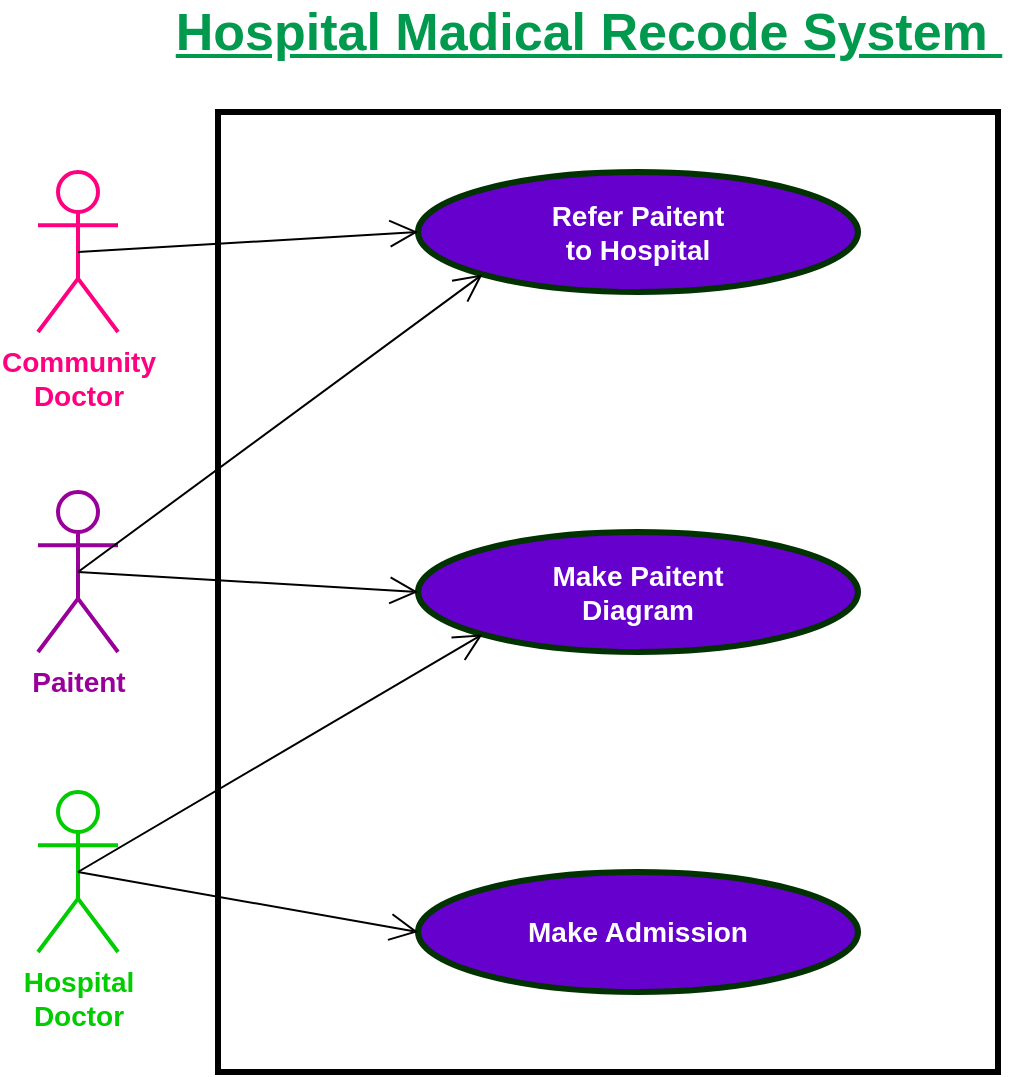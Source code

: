 <mxfile>
    <diagram id="wcw7VzHhw5dpSZtMeyUG" name="Page-1">
        <mxGraphModel dx="1044" dy="388" grid="1" gridSize="10" guides="1" tooltips="1" connect="1" arrows="1" fold="1" page="1" pageScale="1" pageWidth="850" pageHeight="1100" math="0" shadow="0">
            <root>
                <mxCell id="0"/>
                <mxCell id="1" parent="0"/>
                <mxCell id="36" value="Object" style="html=1;strokeColor=#000000;strokeWidth=3;" parent="1" vertex="1">
                    <mxGeometry x="230" y="80" width="390" height="480" as="geometry"/>
                </mxCell>
                <mxCell id="2" value="&lt;b style=&quot;font-size: 14px&quot;&gt;Refer Paitent&lt;br&gt;to Hospital&lt;/b&gt;" style="ellipse;whiteSpace=wrap;html=1;fontColor=#ffffff;strokeWidth=3;strokeColor=#003300;fillColor=#6600CC;" parent="1" vertex="1">
                    <mxGeometry x="330" y="110" width="220" height="60" as="geometry"/>
                </mxCell>
                <mxCell id="5" value="&lt;span style=&quot;font-size: 14px&quot;&gt;&lt;b&gt;Make Admission&lt;/b&gt;&lt;/span&gt;" style="ellipse;whiteSpace=wrap;html=1;fontColor=#ffffff;strokeWidth=3;strokeColor=#003300;fillColor=#6600CC;" parent="1" vertex="1">
                    <mxGeometry x="330" y="460" width="220" height="60" as="geometry"/>
                </mxCell>
                <mxCell id="6" value="&lt;span style=&quot;font-size: 14px&quot;&gt;&lt;b&gt;Make Paitent&lt;br&gt;Diagram&lt;/b&gt;&lt;/span&gt;" style="ellipse;whiteSpace=wrap;html=1;fontColor=#ffffff;strokeWidth=3;strokeColor=#003300;fillColor=#6600CC;" parent="1" vertex="1">
                    <mxGeometry x="330" y="290" width="220" height="60" as="geometry"/>
                </mxCell>
                <mxCell id="7" value="&lt;b&gt;&lt;font style=&quot;font-size: 14px&quot; color=&quot;#990099&quot;&gt;Paitent&lt;/font&gt;&lt;/b&gt;" style="shape=umlActor;verticalLabelPosition=bottom;verticalAlign=top;html=1;strokeWidth=2;strokeColor=#990099;" parent="1" vertex="1">
                    <mxGeometry x="140" y="270" width="40" height="80" as="geometry"/>
                </mxCell>
                <mxCell id="8" value="&lt;b&gt;&lt;font style=&quot;font-size: 14px&quot;&gt;&lt;font color=&quot;#00cc00&quot;&gt;Hospital&lt;br&gt;Doctor&lt;/font&gt;&lt;br&gt;&lt;/font&gt;&lt;/b&gt;" style="shape=umlActor;verticalLabelPosition=bottom;verticalAlign=top;html=1;strokeWidth=2;strokeColor=#00CC00;" parent="1" vertex="1">
                    <mxGeometry x="140" y="420" width="40" height="80" as="geometry"/>
                </mxCell>
                <mxCell id="9" value="&lt;b&gt;&lt;font style=&quot;font-size: 14px&quot; color=&quot;#ff0080&quot;&gt;Community&lt;br&gt;Doctor&lt;/font&gt;&lt;/b&gt;" style="shape=umlActor;verticalLabelPosition=bottom;verticalAlign=top;html=1;strokeWidth=2;strokeColor=#FF0080;" parent="1" vertex="1">
                    <mxGeometry x="140" y="110" width="40" height="80" as="geometry"/>
                </mxCell>
                <mxCell id="27" value="" style="endArrow=open;endFill=1;endSize=12;html=1;exitX=0.5;exitY=0.5;exitDx=0;exitDy=0;exitPerimeter=0;entryX=0;entryY=1;entryDx=0;entryDy=0;" parent="1" source="7" target="2" edge="1">
                    <mxGeometry width="160" relative="1" as="geometry">
                        <mxPoint x="220" y="280" as="sourcePoint"/>
                        <mxPoint x="380" y="280" as="targetPoint"/>
                    </mxGeometry>
                </mxCell>
                <mxCell id="28" value="" style="endArrow=open;endFill=1;endSize=12;html=1;exitX=0.5;exitY=0.5;exitDx=0;exitDy=0;exitPerimeter=0;entryX=0;entryY=0.5;entryDx=0;entryDy=0;" parent="1" source="7" target="6" edge="1">
                    <mxGeometry width="160" relative="1" as="geometry">
                        <mxPoint x="180" y="140" as="sourcePoint"/>
                        <mxPoint x="340" y="140" as="targetPoint"/>
                    </mxGeometry>
                </mxCell>
                <mxCell id="30" value="" style="endArrow=open;endFill=1;endSize=12;html=1;exitX=0.5;exitY=0.5;exitDx=0;exitDy=0;exitPerimeter=0;entryX=0;entryY=0.5;entryDx=0;entryDy=0;" parent="1" source="9" target="2" edge="1">
                    <mxGeometry width="160" relative="1" as="geometry">
                        <mxPoint x="180" y="310" as="sourcePoint"/>
                        <mxPoint x="440" y="170" as="targetPoint"/>
                    </mxGeometry>
                </mxCell>
                <mxCell id="31" value="" style="endArrow=open;endFill=1;endSize=12;html=1;exitX=0.5;exitY=0.5;exitDx=0;exitDy=0;exitPerimeter=0;entryX=0;entryY=1;entryDx=0;entryDy=0;" parent="1" source="8" target="6" edge="1">
                    <mxGeometry width="160" relative="1" as="geometry">
                        <mxPoint x="190" y="320" as="sourcePoint"/>
                        <mxPoint x="340" y="490" as="targetPoint"/>
                    </mxGeometry>
                </mxCell>
                <mxCell id="32" value="&lt;b&gt;&lt;font style=&quot;font-size: 26px&quot; color=&quot;#00994d&quot;&gt;&lt;u&gt;Hospital Madical Recode System&amp;nbsp;&lt;/u&gt;&lt;/font&gt;&lt;/b&gt;" style="text;html=1;align=center;verticalAlign=middle;resizable=0;points=[];autosize=1;strokeColor=none;" parent="1" vertex="1">
                    <mxGeometry x="200" y="30" width="430" height="20" as="geometry"/>
                </mxCell>
                <mxCell id="35" value="" style="endArrow=open;endFill=1;endSize=12;html=1;exitX=0.5;exitY=0.5;exitDx=0;exitDy=0;exitPerimeter=0;entryX=0;entryY=0.5;entryDx=0;entryDy=0;" parent="1" source="8" target="5" edge="1">
                    <mxGeometry width="160" relative="1" as="geometry">
                        <mxPoint x="180" y="140" as="sourcePoint"/>
                        <mxPoint x="340" y="320" as="targetPoint"/>
                    </mxGeometry>
                </mxCell>
            </root>
        </mxGraphModel>
    </diagram>
</mxfile>